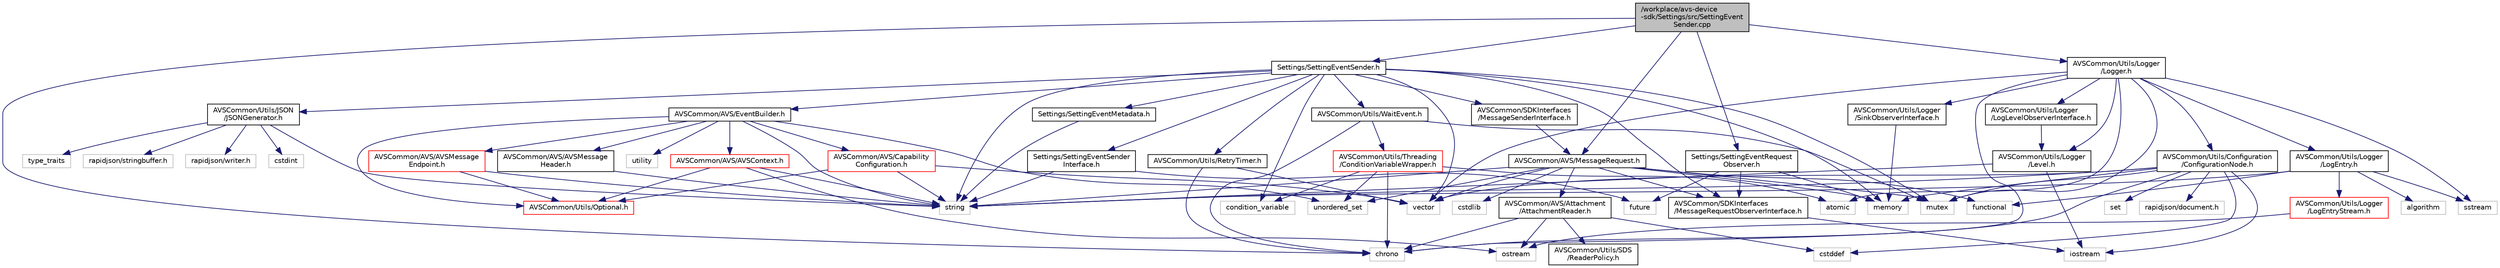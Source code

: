 digraph "/workplace/avs-device-sdk/Settings/src/SettingEventSender.cpp"
{
  edge [fontname="Helvetica",fontsize="10",labelfontname="Helvetica",labelfontsize="10"];
  node [fontname="Helvetica",fontsize="10",shape=record];
  Node0 [label="/workplace/avs-device\l-sdk/Settings/src/SettingEvent\lSender.cpp",height=0.2,width=0.4,color="black", fillcolor="grey75", style="filled", fontcolor="black"];
  Node0 -> Node1 [color="midnightblue",fontsize="10",style="solid",fontname="Helvetica"];
  Node1 [label="chrono",height=0.2,width=0.4,color="grey75", fillcolor="white", style="filled"];
  Node0 -> Node2 [color="midnightblue",fontsize="10",style="solid",fontname="Helvetica"];
  Node2 [label="Settings/SettingEventSender.h",height=0.2,width=0.4,color="black", fillcolor="white", style="filled",URL="$_setting_event_sender_8h.html"];
  Node2 -> Node3 [color="midnightblue",fontsize="10",style="solid",fontname="Helvetica"];
  Node3 [label="condition_variable",height=0.2,width=0.4,color="grey75", fillcolor="white", style="filled"];
  Node2 -> Node4 [color="midnightblue",fontsize="10",style="solid",fontname="Helvetica"];
  Node4 [label="memory",height=0.2,width=0.4,color="grey75", fillcolor="white", style="filled"];
  Node2 -> Node5 [color="midnightblue",fontsize="10",style="solid",fontname="Helvetica"];
  Node5 [label="mutex",height=0.2,width=0.4,color="grey75", fillcolor="white", style="filled"];
  Node2 -> Node6 [color="midnightblue",fontsize="10",style="solid",fontname="Helvetica"];
  Node6 [label="string",height=0.2,width=0.4,color="grey75", fillcolor="white", style="filled"];
  Node2 -> Node7 [color="midnightblue",fontsize="10",style="solid",fontname="Helvetica"];
  Node7 [label="vector",height=0.2,width=0.4,color="grey75", fillcolor="white", style="filled"];
  Node2 -> Node8 [color="midnightblue",fontsize="10",style="solid",fontname="Helvetica"];
  Node8 [label="AVSCommon/Utils/JSON\l/JSONGenerator.h",height=0.2,width=0.4,color="black", fillcolor="white", style="filled",URL="$_j_s_o_n_generator_8h.html"];
  Node8 -> Node9 [color="midnightblue",fontsize="10",style="solid",fontname="Helvetica"];
  Node9 [label="cstdint",height=0.2,width=0.4,color="grey75", fillcolor="white", style="filled"];
  Node8 -> Node6 [color="midnightblue",fontsize="10",style="solid",fontname="Helvetica"];
  Node8 -> Node10 [color="midnightblue",fontsize="10",style="solid",fontname="Helvetica"];
  Node10 [label="type_traits",height=0.2,width=0.4,color="grey75", fillcolor="white", style="filled"];
  Node8 -> Node11 [color="midnightblue",fontsize="10",style="solid",fontname="Helvetica"];
  Node11 [label="rapidjson/stringbuffer.h",height=0.2,width=0.4,color="grey75", fillcolor="white", style="filled"];
  Node8 -> Node12 [color="midnightblue",fontsize="10",style="solid",fontname="Helvetica"];
  Node12 [label="rapidjson/writer.h",height=0.2,width=0.4,color="grey75", fillcolor="white", style="filled"];
  Node2 -> Node13 [color="midnightblue",fontsize="10",style="solid",fontname="Helvetica"];
  Node13 [label="AVSCommon/AVS/EventBuilder.h",height=0.2,width=0.4,color="black", fillcolor="white", style="filled",URL="$_event_builder_8h.html"];
  Node13 -> Node6 [color="midnightblue",fontsize="10",style="solid",fontname="Helvetica"];
  Node13 -> Node14 [color="midnightblue",fontsize="10",style="solid",fontname="Helvetica"];
  Node14 [label="unordered_set",height=0.2,width=0.4,color="grey75", fillcolor="white", style="filled"];
  Node13 -> Node15 [color="midnightblue",fontsize="10",style="solid",fontname="Helvetica"];
  Node15 [label="utility",height=0.2,width=0.4,color="grey75", fillcolor="white", style="filled"];
  Node13 -> Node16 [color="midnightblue",fontsize="10",style="solid",fontname="Helvetica"];
  Node16 [label="AVSCommon/Utils/Optional.h",height=0.2,width=0.4,color="red", fillcolor="white", style="filled",URL="$_optional_8h.html"];
  Node13 -> Node36 [color="midnightblue",fontsize="10",style="solid",fontname="Helvetica"];
  Node36 [label="AVSCommon/AVS/AVSContext.h",height=0.2,width=0.4,color="red", fillcolor="white", style="filled",URL="$_a_v_s_context_8h.html"];
  Node36 -> Node31 [color="midnightblue",fontsize="10",style="solid",fontname="Helvetica"];
  Node31 [label="ostream",height=0.2,width=0.4,color="grey75", fillcolor="white", style="filled"];
  Node36 -> Node6 [color="midnightblue",fontsize="10",style="solid",fontname="Helvetica"];
  Node36 -> Node16 [color="midnightblue",fontsize="10",style="solid",fontname="Helvetica"];
  Node13 -> Node45 [color="midnightblue",fontsize="10",style="solid",fontname="Helvetica"];
  Node45 [label="AVSCommon/AVS/AVSMessage\lEndpoint.h",height=0.2,width=0.4,color="red", fillcolor="white", style="filled",URL="$_a_v_s_message_endpoint_8h.html"];
  Node45 -> Node6 [color="midnightblue",fontsize="10",style="solid",fontname="Helvetica"];
  Node45 -> Node16 [color="midnightblue",fontsize="10",style="solid",fontname="Helvetica"];
  Node13 -> Node46 [color="midnightblue",fontsize="10",style="solid",fontname="Helvetica"];
  Node46 [label="AVSCommon/AVS/AVSMessage\lHeader.h",height=0.2,width=0.4,color="black", fillcolor="white", style="filled",URL="$_a_v_s_message_header_8h.html"];
  Node46 -> Node6 [color="midnightblue",fontsize="10",style="solid",fontname="Helvetica"];
  Node13 -> Node47 [color="midnightblue",fontsize="10",style="solid",fontname="Helvetica"];
  Node47 [label="AVSCommon/AVS/Capability\lConfiguration.h",height=0.2,width=0.4,color="red", fillcolor="white", style="filled",URL="$_capability_configuration_8h.html"];
  Node47 -> Node6 [color="midnightblue",fontsize="10",style="solid",fontname="Helvetica"];
  Node47 -> Node7 [color="midnightblue",fontsize="10",style="solid",fontname="Helvetica"];
  Node47 -> Node16 [color="midnightblue",fontsize="10",style="solid",fontname="Helvetica"];
  Node2 -> Node49 [color="midnightblue",fontsize="10",style="solid",fontname="Helvetica"];
  Node49 [label="AVSCommon/SDKInterfaces\l/MessageSenderInterface.h",height=0.2,width=0.4,color="black", fillcolor="white", style="filled",URL="$_message_sender_interface_8h.html"];
  Node49 -> Node50 [color="midnightblue",fontsize="10",style="solid",fontname="Helvetica"];
  Node50 [label="AVSCommon/AVS/MessageRequest.h",height=0.2,width=0.4,color="black", fillcolor="white", style="filled",URL="$_message_request_8h.html"];
  Node50 -> Node51 [color="midnightblue",fontsize="10",style="solid",fontname="Helvetica"];
  Node51 [label="cstdlib",height=0.2,width=0.4,color="grey75", fillcolor="white", style="filled"];
  Node50 -> Node29 [color="midnightblue",fontsize="10",style="solid",fontname="Helvetica"];
  Node29 [label="functional",height=0.2,width=0.4,color="grey75", fillcolor="white", style="filled"];
  Node50 -> Node4 [color="midnightblue",fontsize="10",style="solid",fontname="Helvetica"];
  Node50 -> Node5 [color="midnightblue",fontsize="10",style="solid",fontname="Helvetica"];
  Node50 -> Node6 [color="midnightblue",fontsize="10",style="solid",fontname="Helvetica"];
  Node50 -> Node14 [color="midnightblue",fontsize="10",style="solid",fontname="Helvetica"];
  Node50 -> Node7 [color="midnightblue",fontsize="10",style="solid",fontname="Helvetica"];
  Node50 -> Node52 [color="midnightblue",fontsize="10",style="solid",fontname="Helvetica"];
  Node52 [label="AVSCommon/AVS/Attachment\l/AttachmentReader.h",height=0.2,width=0.4,color="black", fillcolor="white", style="filled",URL="$_attachment_reader_8h.html"];
  Node52 -> Node1 [color="midnightblue",fontsize="10",style="solid",fontname="Helvetica"];
  Node52 -> Node22 [color="midnightblue",fontsize="10",style="solid",fontname="Helvetica"];
  Node22 [label="cstddef",height=0.2,width=0.4,color="grey75", fillcolor="white", style="filled"];
  Node52 -> Node31 [color="midnightblue",fontsize="10",style="solid",fontname="Helvetica"];
  Node52 -> Node53 [color="midnightblue",fontsize="10",style="solid",fontname="Helvetica"];
  Node53 [label="AVSCommon/Utils/SDS\l/ReaderPolicy.h",height=0.2,width=0.4,color="black", fillcolor="white", style="filled",URL="$_reader_policy_8h.html"];
  Node50 -> Node54 [color="midnightblue",fontsize="10",style="solid",fontname="Helvetica"];
  Node54 [label="AVSCommon/SDKInterfaces\l/MessageRequestObserverInterface.h",height=0.2,width=0.4,color="black", fillcolor="white", style="filled",URL="$_message_request_observer_interface_8h.html"];
  Node54 -> Node23 [color="midnightblue",fontsize="10",style="solid",fontname="Helvetica"];
  Node23 [label="iostream",height=0.2,width=0.4,color="grey75", fillcolor="white", style="filled"];
  Node2 -> Node54 [color="midnightblue",fontsize="10",style="solid",fontname="Helvetica"];
  Node2 -> Node43 [color="midnightblue",fontsize="10",style="solid",fontname="Helvetica"];
  Node43 [label="AVSCommon/Utils/RetryTimer.h",height=0.2,width=0.4,color="black", fillcolor="white", style="filled",URL="$_retry_timer_8h.html"];
  Node43 -> Node1 [color="midnightblue",fontsize="10",style="solid",fontname="Helvetica"];
  Node43 -> Node7 [color="midnightblue",fontsize="10",style="solid",fontname="Helvetica"];
  Node2 -> Node55 [color="midnightblue",fontsize="10",style="solid",fontname="Helvetica"];
  Node55 [label="AVSCommon/Utils/WaitEvent.h",height=0.2,width=0.4,color="black", fillcolor="white", style="filled",URL="$_wait_event_8h.html"];
  Node55 -> Node1 [color="midnightblue",fontsize="10",style="solid",fontname="Helvetica"];
  Node55 -> Node5 [color="midnightblue",fontsize="10",style="solid",fontname="Helvetica"];
  Node55 -> Node56 [color="midnightblue",fontsize="10",style="solid",fontname="Helvetica"];
  Node56 [label="AVSCommon/Utils/Threading\l/ConditionVariableWrapper.h",height=0.2,width=0.4,color="red", fillcolor="white", style="filled",URL="$_condition_variable_wrapper_8h.html"];
  Node56 -> Node19 [color="midnightblue",fontsize="10",style="solid",fontname="Helvetica"];
  Node19 [label="atomic",height=0.2,width=0.4,color="grey75", fillcolor="white", style="filled"];
  Node56 -> Node1 [color="midnightblue",fontsize="10",style="solid",fontname="Helvetica"];
  Node56 -> Node3 [color="midnightblue",fontsize="10",style="solid",fontname="Helvetica"];
  Node56 -> Node14 [color="midnightblue",fontsize="10",style="solid",fontname="Helvetica"];
  Node2 -> Node69 [color="midnightblue",fontsize="10",style="solid",fontname="Helvetica"];
  Node69 [label="Settings/SettingEventMetadata.h",height=0.2,width=0.4,color="black", fillcolor="white", style="filled",URL="$_setting_event_metadata_8h.html"];
  Node69 -> Node6 [color="midnightblue",fontsize="10",style="solid",fontname="Helvetica"];
  Node2 -> Node70 [color="midnightblue",fontsize="10",style="solid",fontname="Helvetica"];
  Node70 [label="Settings/SettingEventSender\lInterface.h",height=0.2,width=0.4,color="black", fillcolor="white", style="filled",URL="$_setting_event_sender_interface_8h.html"];
  Node70 -> Node63 [color="midnightblue",fontsize="10",style="solid",fontname="Helvetica"];
  Node63 [label="future",height=0.2,width=0.4,color="grey75", fillcolor="white", style="filled"];
  Node70 -> Node6 [color="midnightblue",fontsize="10",style="solid",fontname="Helvetica"];
  Node0 -> Node71 [color="midnightblue",fontsize="10",style="solid",fontname="Helvetica"];
  Node71 [label="Settings/SettingEventRequest\lObserver.h",height=0.2,width=0.4,color="black", fillcolor="white", style="filled",URL="$_setting_event_request_observer_8h.html"];
  Node71 -> Node63 [color="midnightblue",fontsize="10",style="solid",fontname="Helvetica"];
  Node71 -> Node4 [color="midnightblue",fontsize="10",style="solid",fontname="Helvetica"];
  Node71 -> Node54 [color="midnightblue",fontsize="10",style="solid",fontname="Helvetica"];
  Node0 -> Node50 [color="midnightblue",fontsize="10",style="solid",fontname="Helvetica"];
  Node0 -> Node18 [color="midnightblue",fontsize="10",style="solid",fontname="Helvetica"];
  Node18 [label="AVSCommon/Utils/Logger\l/Logger.h",height=0.2,width=0.4,color="black", fillcolor="white", style="filled",URL="$_logger_8h.html"];
  Node18 -> Node19 [color="midnightblue",fontsize="10",style="solid",fontname="Helvetica"];
  Node18 -> Node1 [color="midnightblue",fontsize="10",style="solid",fontname="Helvetica"];
  Node18 -> Node5 [color="midnightblue",fontsize="10",style="solid",fontname="Helvetica"];
  Node18 -> Node20 [color="midnightblue",fontsize="10",style="solid",fontname="Helvetica"];
  Node20 [label="sstream",height=0.2,width=0.4,color="grey75", fillcolor="white", style="filled"];
  Node18 -> Node7 [color="midnightblue",fontsize="10",style="solid",fontname="Helvetica"];
  Node18 -> Node21 [color="midnightblue",fontsize="10",style="solid",fontname="Helvetica"];
  Node21 [label="AVSCommon/Utils/Configuration\l/ConfigurationNode.h",height=0.2,width=0.4,color="black", fillcolor="white", style="filled",URL="$_configuration_node_8h.html"];
  Node21 -> Node1 [color="midnightblue",fontsize="10",style="solid",fontname="Helvetica"];
  Node21 -> Node22 [color="midnightblue",fontsize="10",style="solid",fontname="Helvetica"];
  Node21 -> Node23 [color="midnightblue",fontsize="10",style="solid",fontname="Helvetica"];
  Node21 -> Node4 [color="midnightblue",fontsize="10",style="solid",fontname="Helvetica"];
  Node21 -> Node5 [color="midnightblue",fontsize="10",style="solid",fontname="Helvetica"];
  Node21 -> Node24 [color="midnightblue",fontsize="10",style="solid",fontname="Helvetica"];
  Node24 [label="set",height=0.2,width=0.4,color="grey75", fillcolor="white", style="filled"];
  Node21 -> Node6 [color="midnightblue",fontsize="10",style="solid",fontname="Helvetica"];
  Node21 -> Node7 [color="midnightblue",fontsize="10",style="solid",fontname="Helvetica"];
  Node21 -> Node25 [color="midnightblue",fontsize="10",style="solid",fontname="Helvetica"];
  Node25 [label="rapidjson/document.h",height=0.2,width=0.4,color="grey75", fillcolor="white", style="filled"];
  Node18 -> Node26 [color="midnightblue",fontsize="10",style="solid",fontname="Helvetica"];
  Node26 [label="AVSCommon/Utils/Logger\l/Level.h",height=0.2,width=0.4,color="black", fillcolor="white", style="filled",URL="$_level_8h.html"];
  Node26 -> Node23 [color="midnightblue",fontsize="10",style="solid",fontname="Helvetica"];
  Node26 -> Node6 [color="midnightblue",fontsize="10",style="solid",fontname="Helvetica"];
  Node18 -> Node27 [color="midnightblue",fontsize="10",style="solid",fontname="Helvetica"];
  Node27 [label="AVSCommon/Utils/Logger\l/LogEntry.h",height=0.2,width=0.4,color="black", fillcolor="white", style="filled",URL="$_log_entry_8h.html"];
  Node27 -> Node28 [color="midnightblue",fontsize="10",style="solid",fontname="Helvetica"];
  Node28 [label="algorithm",height=0.2,width=0.4,color="grey75", fillcolor="white", style="filled"];
  Node27 -> Node29 [color="midnightblue",fontsize="10",style="solid",fontname="Helvetica"];
  Node27 -> Node20 [color="midnightblue",fontsize="10",style="solid",fontname="Helvetica"];
  Node27 -> Node6 [color="midnightblue",fontsize="10",style="solid",fontname="Helvetica"];
  Node27 -> Node30 [color="midnightblue",fontsize="10",style="solid",fontname="Helvetica"];
  Node30 [label="AVSCommon/Utils/Logger\l/LogEntryStream.h",height=0.2,width=0.4,color="red", fillcolor="white", style="filled",URL="$_log_entry_stream_8h.html"];
  Node30 -> Node31 [color="midnightblue",fontsize="10",style="solid",fontname="Helvetica"];
  Node18 -> Node34 [color="midnightblue",fontsize="10",style="solid",fontname="Helvetica"];
  Node34 [label="AVSCommon/Utils/Logger\l/LogLevelObserverInterface.h",height=0.2,width=0.4,color="black", fillcolor="white", style="filled",URL="$_log_level_observer_interface_8h.html"];
  Node34 -> Node26 [color="midnightblue",fontsize="10",style="solid",fontname="Helvetica"];
  Node18 -> Node35 [color="midnightblue",fontsize="10",style="solid",fontname="Helvetica"];
  Node35 [label="AVSCommon/Utils/Logger\l/SinkObserverInterface.h",height=0.2,width=0.4,color="black", fillcolor="white", style="filled",URL="$_sink_observer_interface_8h.html"];
  Node35 -> Node4 [color="midnightblue",fontsize="10",style="solid",fontname="Helvetica"];
}
